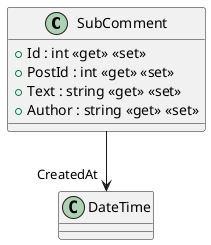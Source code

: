 @startuml
class SubComment {
    + Id : int <<get>> <<set>>
    + PostId : int <<get>> <<set>>
    + Text : string <<get>> <<set>>
    + Author : string <<get>> <<set>>
}
SubComment --> "CreatedAt" DateTime
@enduml
